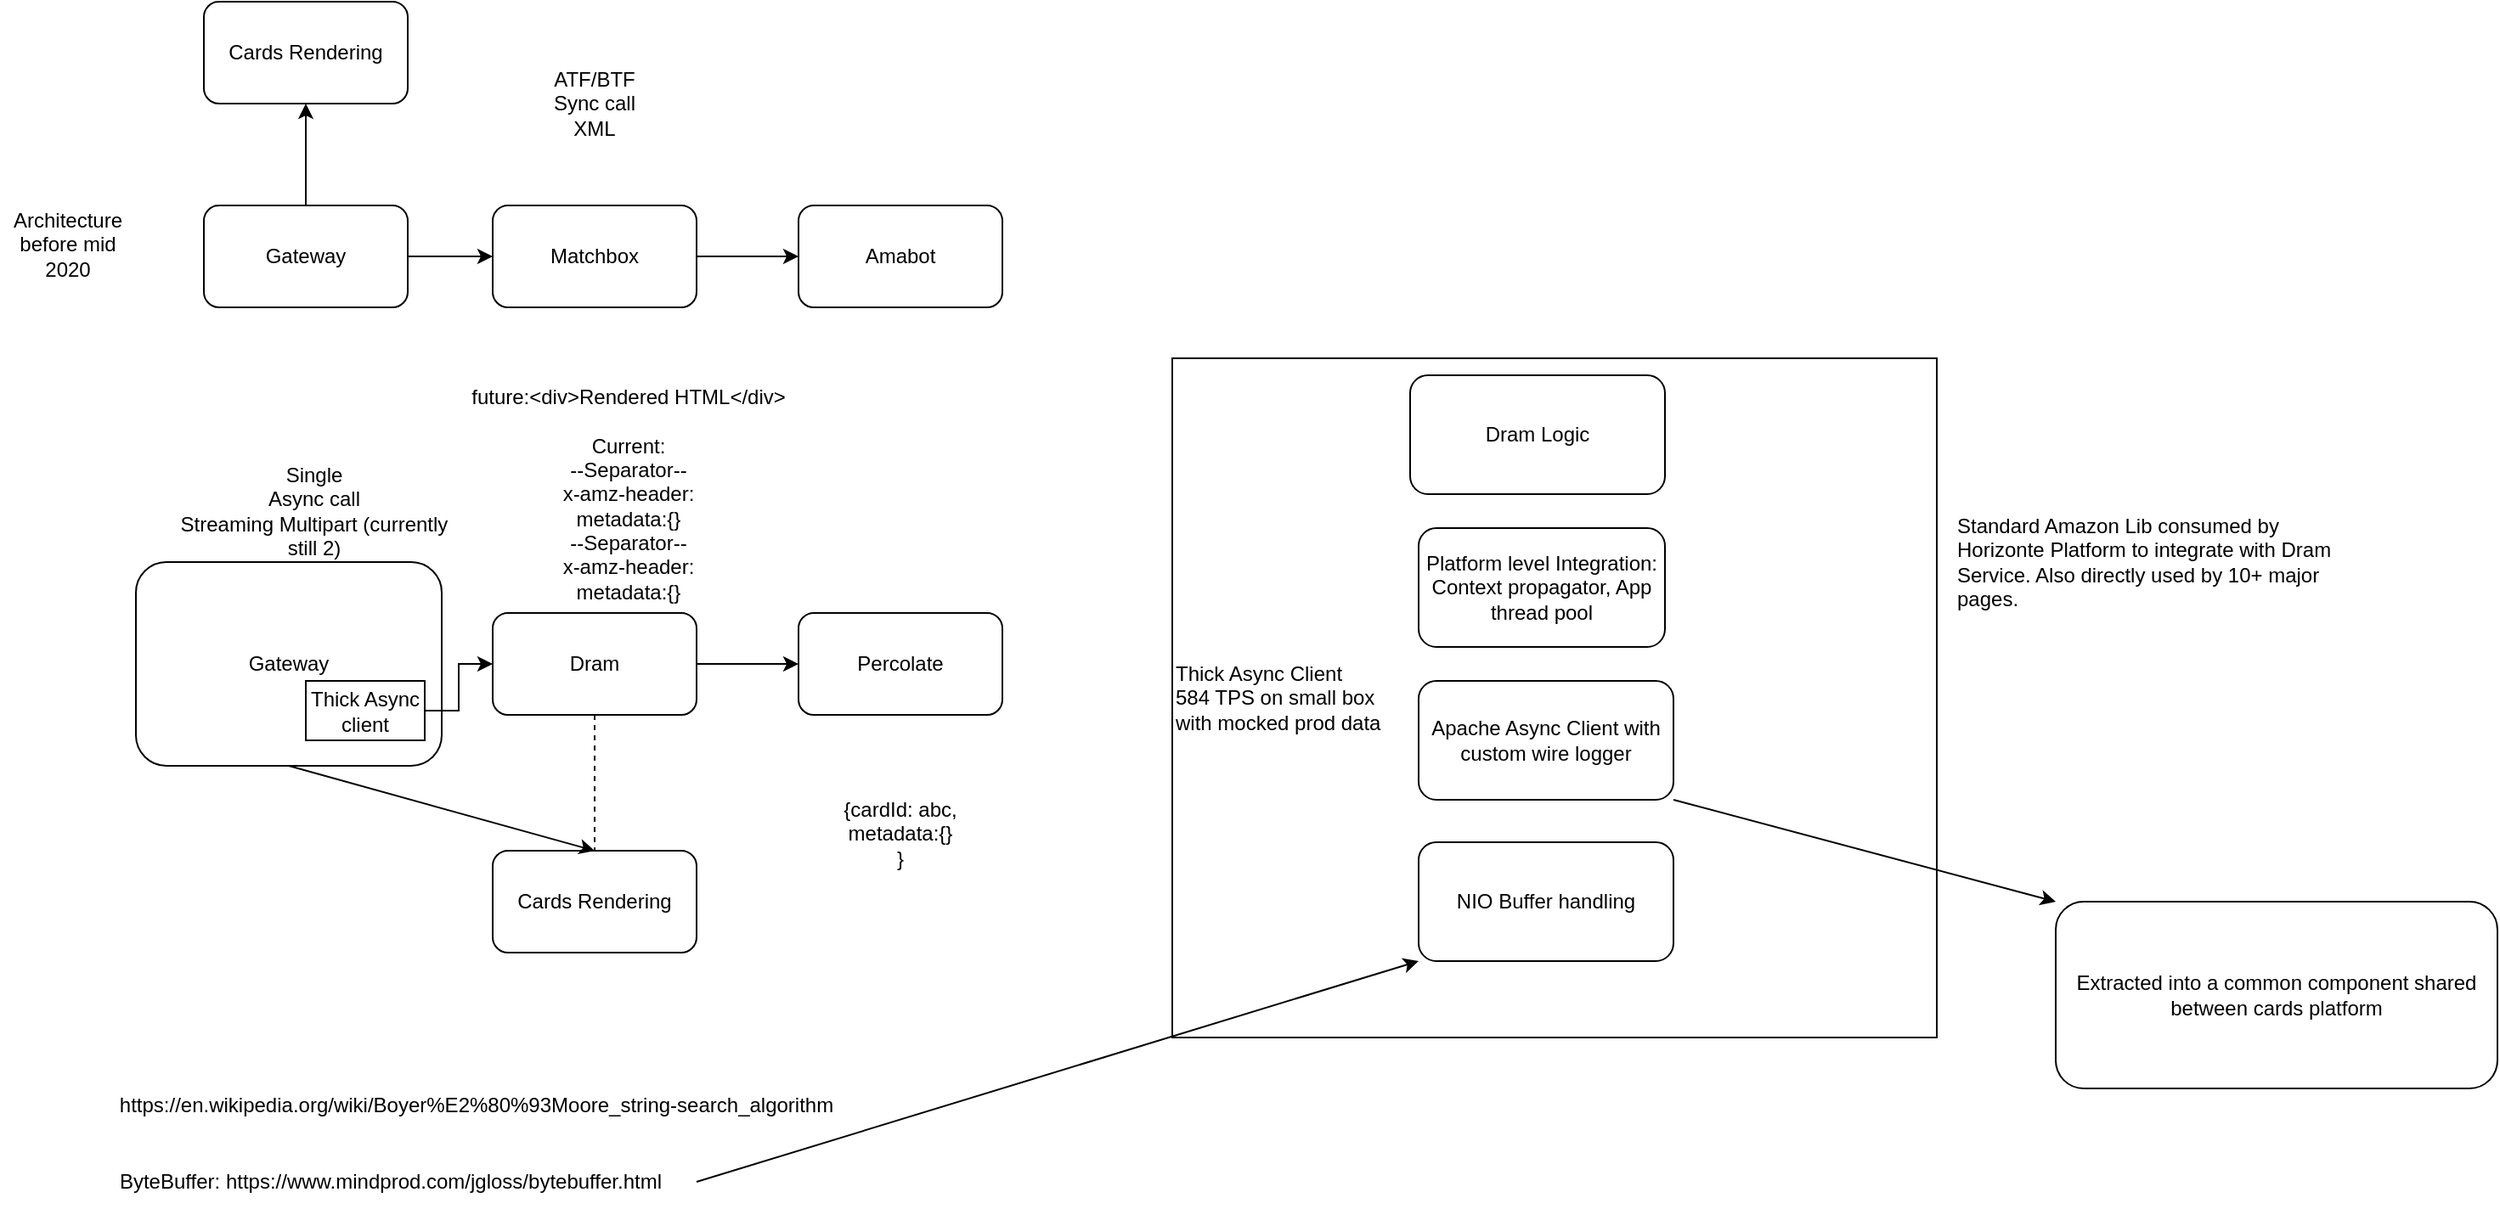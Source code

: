 <mxfile version="17.4.2" type="device"><diagram id="ohRF1bed4ToP6Nk3n0eI" name="Page-1"><mxGraphModel dx="1584" dy="959" grid="1" gridSize="10" guides="1" tooltips="1" connect="1" arrows="1" fold="1" page="1" pageScale="1" pageWidth="850" pageHeight="1100" math="0" shadow="0"><root><mxCell id="0"/><mxCell id="1" parent="0"/><mxCell id="NGY5f37MLQBiLxaLVWgL-4" value="" style="edgeStyle=orthogonalEdgeStyle;rounded=0;orthogonalLoop=1;jettySize=auto;html=1;" parent="1" source="NGY5f37MLQBiLxaLVWgL-1" target="NGY5f37MLQBiLxaLVWgL-2" edge="1"><mxGeometry relative="1" as="geometry"/></mxCell><mxCell id="NGY5f37MLQBiLxaLVWgL-1" value="Gateway" style="rounded=1;whiteSpace=wrap;html=1;" parent="1" vertex="1"><mxGeometry x="150" y="410" width="120" height="60" as="geometry"/></mxCell><mxCell id="NGY5f37MLQBiLxaLVWgL-5" value="" style="edgeStyle=orthogonalEdgeStyle;rounded=0;orthogonalLoop=1;jettySize=auto;html=1;" parent="1" source="NGY5f37MLQBiLxaLVWgL-2" target="NGY5f37MLQBiLxaLVWgL-3" edge="1"><mxGeometry relative="1" as="geometry"/></mxCell><mxCell id="NGY5f37MLQBiLxaLVWgL-2" value="Matchbox" style="rounded=1;whiteSpace=wrap;html=1;" parent="1" vertex="1"><mxGeometry x="320" y="410" width="120" height="60" as="geometry"/></mxCell><mxCell id="NGY5f37MLQBiLxaLVWgL-3" value="Amabot" style="rounded=1;whiteSpace=wrap;html=1;" parent="1" vertex="1"><mxGeometry x="500" y="410" width="120" height="60" as="geometry"/></mxCell><mxCell id="NGY5f37MLQBiLxaLVWgL-6" value="ATF/BTF&lt;br&gt;Sync call&lt;br&gt;XML" style="text;html=1;strokeColor=none;fillColor=none;align=center;verticalAlign=middle;whiteSpace=wrap;rounded=0;" parent="1" vertex="1"><mxGeometry x="295" y="290" width="170" height="120" as="geometry"/></mxCell><mxCell id="NGY5f37MLQBiLxaLVWgL-8" value="Gateway" style="rounded=1;whiteSpace=wrap;html=1;" parent="1" vertex="1"><mxGeometry x="110" y="620" width="180" height="120" as="geometry"/></mxCell><mxCell id="NGY5f37MLQBiLxaLVWgL-9" value="" style="edgeStyle=orthogonalEdgeStyle;rounded=0;orthogonalLoop=1;jettySize=auto;html=1;" parent="1" source="NGY5f37MLQBiLxaLVWgL-10" target="NGY5f37MLQBiLxaLVWgL-11" edge="1"><mxGeometry relative="1" as="geometry"/></mxCell><mxCell id="NGY5f37MLQBiLxaLVWgL-10" value="Dram" style="rounded=1;whiteSpace=wrap;html=1;" parent="1" vertex="1"><mxGeometry x="320" y="650" width="120" height="60" as="geometry"/></mxCell><mxCell id="NGY5f37MLQBiLxaLVWgL-11" value="Percolate" style="rounded=1;whiteSpace=wrap;html=1;" parent="1" vertex="1"><mxGeometry x="500" y="650" width="120" height="60" as="geometry"/></mxCell><mxCell id="NGY5f37MLQBiLxaLVWgL-12" value="" style="endArrow=none;dashed=1;html=1;exitX=0.5;exitY=1;exitDx=0;exitDy=0;" parent="1" source="NGY5f37MLQBiLxaLVWgL-10" target="NGY5f37MLQBiLxaLVWgL-13" edge="1"><mxGeometry width="50" height="50" relative="1" as="geometry"><mxPoint x="400" y="610" as="sourcePoint"/><mxPoint x="380" y="780" as="targetPoint"/></mxGeometry></mxCell><mxCell id="NGY5f37MLQBiLxaLVWgL-13" value="Cards Rendering" style="rounded=1;whiteSpace=wrap;html=1;" parent="1" vertex="1"><mxGeometry x="320" y="790" width="120" height="60" as="geometry"/></mxCell><mxCell id="NGY5f37MLQBiLxaLVWgL-14" value="Single&lt;br&gt;Async call&lt;br&gt;Streaming Multipart (currently still 2)" style="text;html=1;strokeColor=none;fillColor=none;align=center;verticalAlign=middle;whiteSpace=wrap;rounded=0;" parent="1" vertex="1"><mxGeometry x="130" y="530" width="170" height="120" as="geometry"/></mxCell><mxCell id="NGY5f37MLQBiLxaLVWgL-15" value="Cards Rendering" style="rounded=1;whiteSpace=wrap;html=1;" parent="1" vertex="1"><mxGeometry x="150" y="290" width="120" height="60" as="geometry"/></mxCell><mxCell id="NGY5f37MLQBiLxaLVWgL-17" value="" style="endArrow=classic;html=1;exitX=0.5;exitY=0;exitDx=0;exitDy=0;entryX=0.5;entryY=1;entryDx=0;entryDy=0;" parent="1" source="NGY5f37MLQBiLxaLVWgL-1" target="NGY5f37MLQBiLxaLVWgL-15" edge="1"><mxGeometry width="50" height="50" relative="1" as="geometry"><mxPoint x="220" y="400" as="sourcePoint"/><mxPoint x="270" y="350" as="targetPoint"/></mxGeometry></mxCell><mxCell id="NGY5f37MLQBiLxaLVWgL-18" value="" style="endArrow=classic;html=1;exitX=0.5;exitY=1;exitDx=0;exitDy=0;entryX=0.5;entryY=0;entryDx=0;entryDy=0;" parent="1" source="NGY5f37MLQBiLxaLVWgL-8" target="NGY5f37MLQBiLxaLVWgL-13" edge="1"><mxGeometry width="50" height="50" relative="1" as="geometry"><mxPoint x="420" y="710" as="sourcePoint"/><mxPoint x="470" y="660" as="targetPoint"/></mxGeometry></mxCell><mxCell id="NGY5f37MLQBiLxaLVWgL-20" value="{cardId: abc,&lt;br&gt;metadata:{}&lt;br&gt;}" style="text;html=1;strokeColor=none;fillColor=none;align=center;verticalAlign=middle;whiteSpace=wrap;rounded=0;" parent="1" vertex="1"><mxGeometry x="495" y="710" width="130" height="140" as="geometry"/></mxCell><mxCell id="NGY5f37MLQBiLxaLVWgL-21" value="future:&amp;lt;div&amp;gt;Rendered HTML&amp;lt;/div&amp;gt;&lt;br&gt;&lt;br&gt;Current:&lt;br&gt;--Separator--&lt;br&gt;x-amz-header:&lt;br&gt;metadata:{}&lt;br&gt;--Separator--&lt;br&gt;x-amz-header:&lt;br&gt;metadata:{}" style="text;html=1;strokeColor=none;fillColor=none;align=center;verticalAlign=middle;whiteSpace=wrap;rounded=0;" parent="1" vertex="1"><mxGeometry x="300" y="510" width="200" height="140" as="geometry"/></mxCell><mxCell id="C3TSRzUiCiWrqxUiGDEc-6" value="" style="edgeStyle=orthogonalEdgeStyle;rounded=0;orthogonalLoop=1;jettySize=auto;html=1;" parent="1" source="NGY5f37MLQBiLxaLVWgL-22" target="NGY5f37MLQBiLxaLVWgL-10" edge="1"><mxGeometry relative="1" as="geometry"/></mxCell><mxCell id="NGY5f37MLQBiLxaLVWgL-22" value="Thick Async client" style="rounded=0;whiteSpace=wrap;html=1;" parent="1" vertex="1"><mxGeometry x="210" y="690" width="70" height="35" as="geometry"/></mxCell><mxCell id="C3TSRzUiCiWrqxUiGDEc-1" value="https://en.wikipedia.org/wiki/Boyer%E2%80%93Moore_string-search_algorithm" style="text;html=1;align=center;verticalAlign=middle;resizable=0;points=[];autosize=1;strokeColor=none;fillColor=none;" parent="1" vertex="1"><mxGeometry x="90" y="930" width="440" height="20" as="geometry"/></mxCell><mxCell id="C3TSRzUiCiWrqxUiGDEc-2" value="ByteBuffer:&amp;nbsp;https://www.mindprod.com/jgloss/bytebuffer.html" style="text;html=1;strokeColor=none;fillColor=none;align=center;verticalAlign=middle;whiteSpace=wrap;rounded=0;" parent="1" vertex="1"><mxGeometry x="80" y="970" width="360" height="30" as="geometry"/></mxCell><mxCell id="C3TSRzUiCiWrqxUiGDEc-3" value="Architecture before mid 2020" style="text;html=1;strokeColor=none;fillColor=none;align=center;verticalAlign=middle;whiteSpace=wrap;rounded=0;" parent="1" vertex="1"><mxGeometry x="30" y="410" width="80" height="45" as="geometry"/></mxCell><mxCell id="C3TSRzUiCiWrqxUiGDEc-8" value="Thick Async Client&lt;br&gt;584 TPS on small box&lt;br&gt;with mocked prod data" style="rounded=0;whiteSpace=wrap;html=1;align=left;" parent="1" vertex="1"><mxGeometry x="720" y="500" width="450" height="400" as="geometry"/></mxCell><mxCell id="C3TSRzUiCiWrqxUiGDEc-9" value="Dram Logic" style="rounded=1;whiteSpace=wrap;html=1;" parent="1" vertex="1"><mxGeometry x="860" y="510" width="150" height="70" as="geometry"/></mxCell><mxCell id="C3TSRzUiCiWrqxUiGDEc-10" value="Platform level Integration: Context propagator, App thread pool" style="rounded=1;whiteSpace=wrap;html=1;" parent="1" vertex="1"><mxGeometry x="865" y="600" width="145" height="70" as="geometry"/></mxCell><mxCell id="C3TSRzUiCiWrqxUiGDEc-11" value="Apache Async Client with custom wire logger" style="rounded=1;whiteSpace=wrap;html=1;" parent="1" vertex="1"><mxGeometry x="865" y="690" width="150" height="70" as="geometry"/></mxCell><mxCell id="C3TSRzUiCiWrqxUiGDEc-12" value="Standard Amazon Lib consumed by Horizonte Platform to integrate with Dram Service. Also directly used by 10+ major pages.&amp;nbsp;" style="text;html=1;strokeColor=none;fillColor=none;align=left;verticalAlign=middle;whiteSpace=wrap;rounded=0;" parent="1" vertex="1"><mxGeometry x="1180" y="530" width="230" height="180" as="geometry"/></mxCell><mxCell id="C3TSRzUiCiWrqxUiGDEc-13" value="Extracted into a common component shared between cards platform" style="rounded=1;whiteSpace=wrap;html=1;" parent="1" vertex="1"><mxGeometry x="1240" y="820" width="260" height="110" as="geometry"/></mxCell><mxCell id="C3TSRzUiCiWrqxUiGDEc-14" value="" style="endArrow=classic;html=1;rounded=0;exitX=1;exitY=1;exitDx=0;exitDy=0;entryX=0;entryY=0;entryDx=0;entryDy=0;" parent="1" source="C3TSRzUiCiWrqxUiGDEc-11" target="C3TSRzUiCiWrqxUiGDEc-13" edge="1"><mxGeometry width="50" height="50" relative="1" as="geometry"><mxPoint x="840" y="700" as="sourcePoint"/><mxPoint x="890" y="650" as="targetPoint"/></mxGeometry></mxCell><mxCell id="7O1zbDcKaihaBoYx3sNV-1" value="NIO Buffer handling" style="rounded=1;whiteSpace=wrap;html=1;" vertex="1" parent="1"><mxGeometry x="865" y="785" width="150" height="70" as="geometry"/></mxCell><mxCell id="7O1zbDcKaihaBoYx3sNV-2" value="" style="endArrow=classic;html=1;rounded=0;exitX=1;exitY=0.5;exitDx=0;exitDy=0;entryX=0;entryY=1;entryDx=0;entryDy=0;" edge="1" parent="1" source="C3TSRzUiCiWrqxUiGDEc-2" target="7O1zbDcKaihaBoYx3sNV-1"><mxGeometry width="50" height="50" relative="1" as="geometry"><mxPoint x="700" y="560" as="sourcePoint"/><mxPoint x="750" y="510" as="targetPoint"/></mxGeometry></mxCell></root></mxGraphModel></diagram></mxfile>